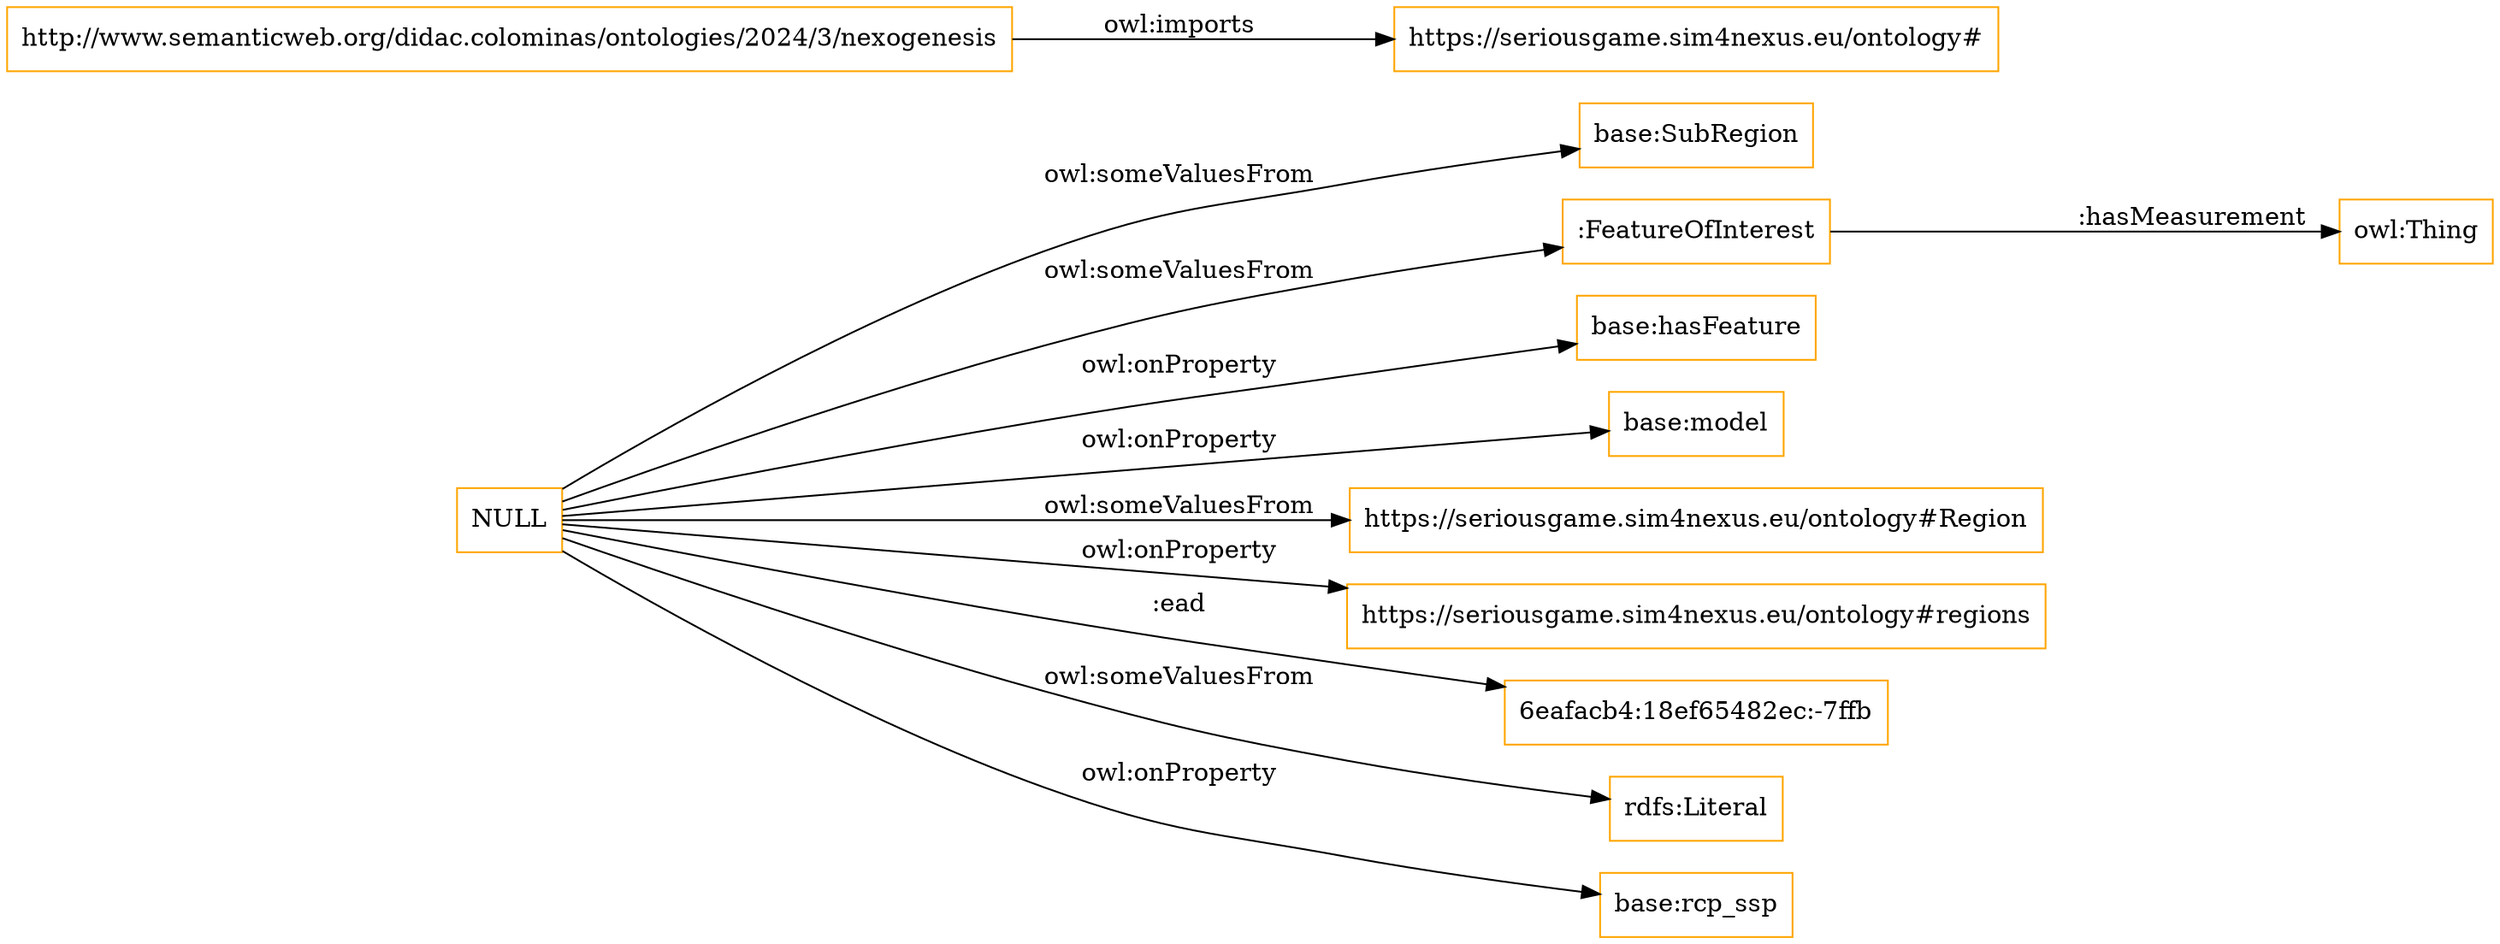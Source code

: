 digraph ar2dtool_diagram { 
rankdir=LR;
size="1501"
node [shape = rectangle, color="orange"]; "base:SubRegion" ; /*classes style*/
	"NULL" -> ":FeatureOfInterest" [ label = "owl:someValuesFrom" ];
	"NULL" -> "base:hasFeature" [ label = "owl:onProperty" ];
	"NULL" -> "base:SubRegion" [ label = "owl:someValuesFrom" ];
	"NULL" -> "base:model" [ label = "owl:onProperty" ];
	"NULL" -> "https://seriousgame.sim4nexus.eu/ontology#Region" [ label = "owl:someValuesFrom" ];
	"NULL" -> "https://seriousgame.sim4nexus.eu/ontology#regions" [ label = "owl:onProperty" ];
	"NULL" -> "6eafacb4:18ef65482ec:-7ffb" [ label = ":ead" ];
	"NULL" -> "rdfs:Literal" [ label = "owl:someValuesFrom" ];
	"NULL" -> "base:rcp_ssp" [ label = "owl:onProperty" ];
	"http://www.semanticweb.org/didac.colominas/ontologies/2024/3/nexogenesis" -> "https://seriousgame.sim4nexus.eu/ontology#" [ label = "owl:imports" ];
	":FeatureOfInterest" -> "owl:Thing" [ label = ":hasMeasurement" ];

}

